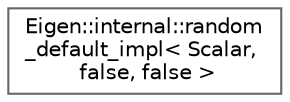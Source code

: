 digraph "类继承关系图"
{
 // LATEX_PDF_SIZE
  bgcolor="transparent";
  edge [fontname=Helvetica,fontsize=10,labelfontname=Helvetica,labelfontsize=10];
  node [fontname=Helvetica,fontsize=10,shape=box,height=0.2,width=0.4];
  rankdir="LR";
  Node0 [id="Node000000",label="Eigen::internal::random\l_default_impl\< Scalar,\l false, false \>",height=0.2,width=0.4,color="grey40", fillcolor="white", style="filled",URL="$struct_eigen_1_1internal_1_1random__default__impl_3_01_scalar_00_01false_00_01false_01_4.html",tooltip=" "];
}
